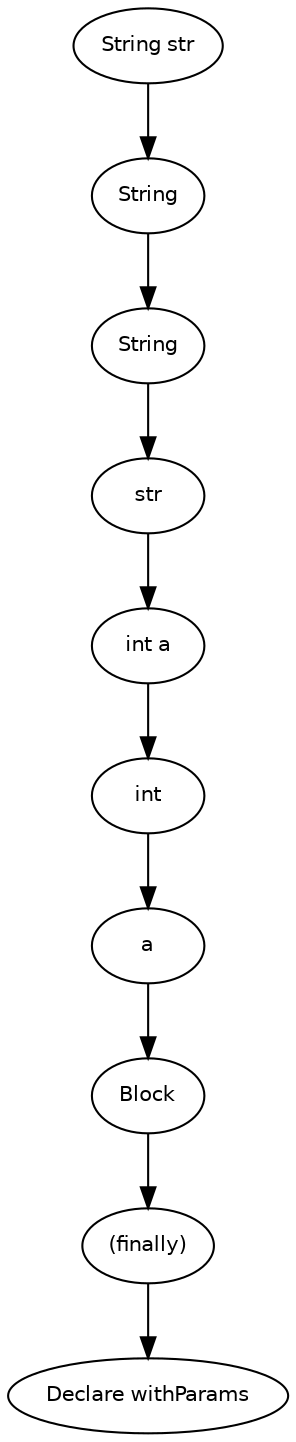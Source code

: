 digraph withParams {
  9 [
    label = Block,
    fontname = Helvetica,
    fontsize = 10
  ];
  8 [
    label = a,
    fontname = Helvetica,
    fontsize = 10
  ];
  7 [
    label = int,
    fontname = Helvetica,
    fontsize = 10
  ];
  6 [
    label = "int a",
    fontname = Helvetica,
    fontsize = 10
  ];
  5 [
    label = str,
    fontname = Helvetica,
    fontsize = 10
  ];
  4 [
    label = String,
    fontname = Helvetica,
    fontsize = 10
  ];
  3 [
    label = String,
    fontname = Helvetica,
    fontsize = 10
  ];
  2 [
    label = "String str",
    fontname = Helvetica,
    fontsize = 10
  ];
  1 [
    label = "(finally)",
    fontname = Helvetica,
    fontsize = 10
  ];
  0 [
    label = "Declare withParams",
    fontname = Helvetica,
    fontsize = 10
  ];
  9 -> 1 [
    label = ""
  ];
  6 -> 7 [
    label = ""
  ];
  4 -> 3 [
    label = ""
  ];
  8 -> 9 [
    label = ""
  ];
  5 -> 6 [
    label = ""
  ];
  2 -> 4 [
    label = ""
  ];
  1 -> 0 [
    label = ""
  ];
  7 -> 8 [
    label = ""
  ];
  3 -> 5 [
    label = ""
  ];
}
